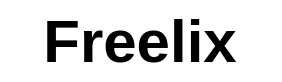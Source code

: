 <mxfile>
    <diagram id="kqwR4D0dUxCVkVFOShd2" name="Page-1">
        <mxGraphModel dx="953" dy="505" grid="1" gridSize="10" guides="1" tooltips="1" connect="1" arrows="1" fold="1" page="1" pageScale="1" pageWidth="850" pageHeight="1100" math="0" shadow="0">
            <root>
                <mxCell id="0"/>
                <mxCell id="1" parent="0"/>
                <mxCell id="2" value="&lt;b&gt;&lt;font style=&quot;font-size: 30px;&quot;&gt;Freelix&lt;/font&gt;&lt;/b&gt;" style="text;html=1;align=center;verticalAlign=middle;whiteSpace=wrap;rounded=0;" vertex="1" parent="1">
                    <mxGeometry x="355" y="20" width="140" height="40" as="geometry"/>
                </mxCell>
            </root>
        </mxGraphModel>
    </diagram>
</mxfile>